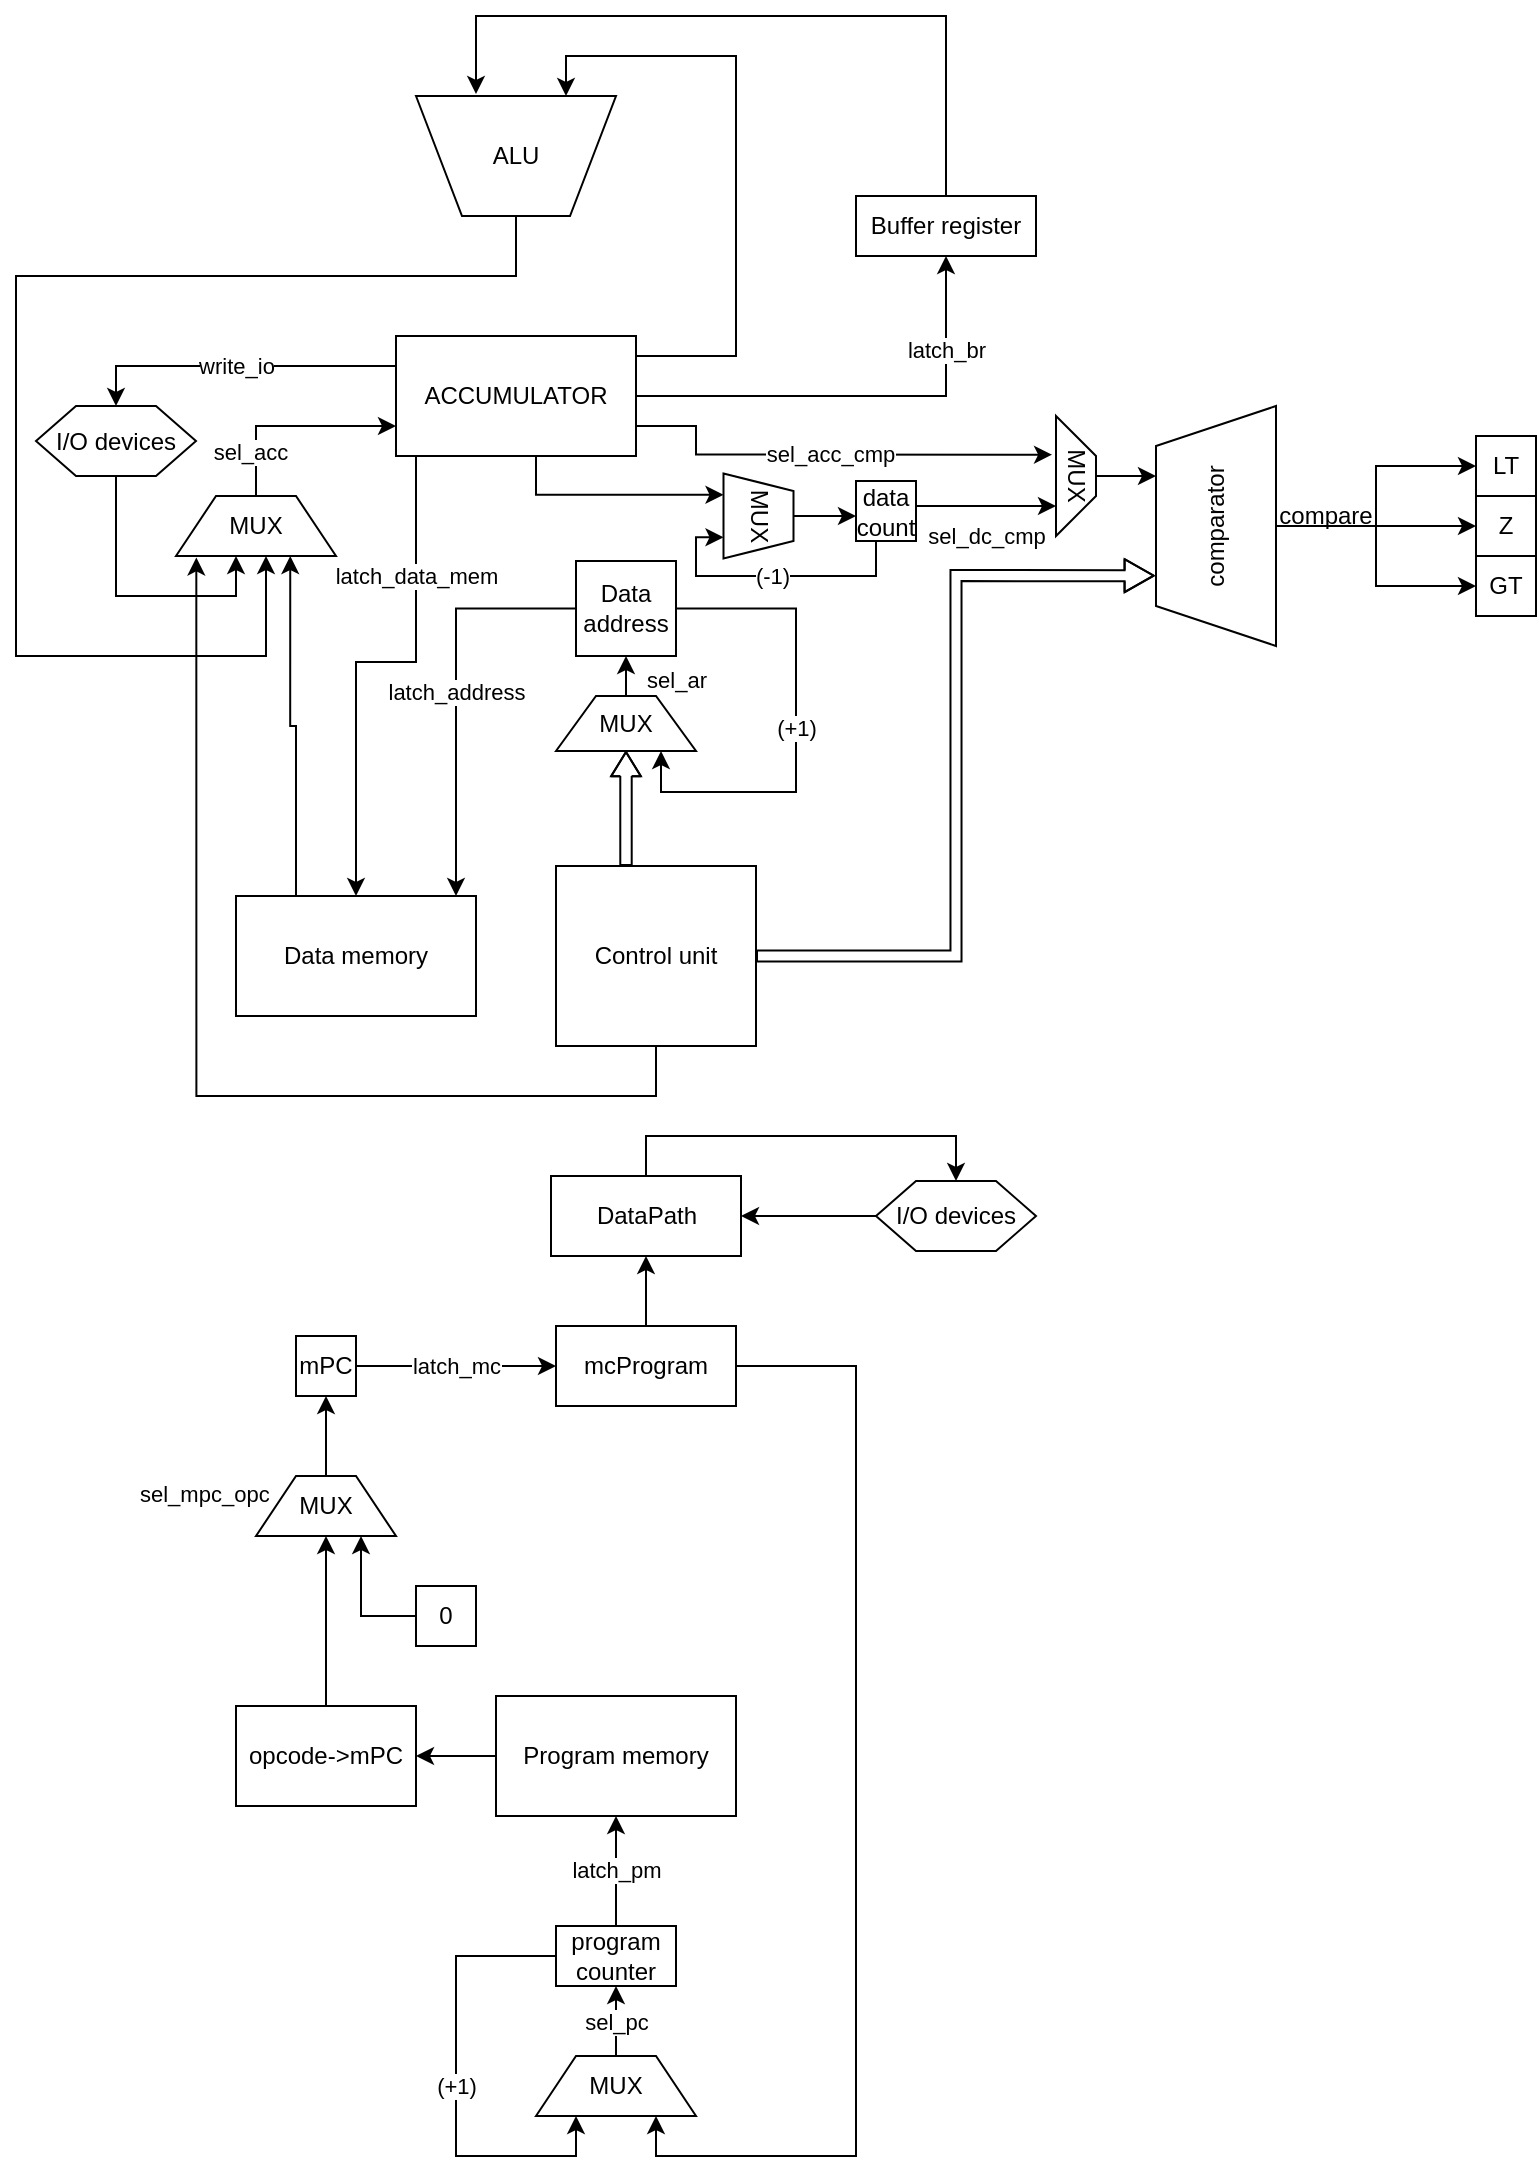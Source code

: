 <mxfile version="24.4.0" type="device">
  <diagram id="C5RBs43oDa-KdzZeNtuy" name="Page-1">
    <mxGraphModel dx="1290" dy="629" grid="1" gridSize="10" guides="1" tooltips="1" connect="1" arrows="1" fold="1" page="1" pageScale="1" pageWidth="827" pageHeight="1169" math="0" shadow="0">
      <root>
        <mxCell id="WIyWlLk6GJQsqaUBKTNV-0" />
        <mxCell id="WIyWlLk6GJQsqaUBKTNV-1" parent="WIyWlLk6GJQsqaUBKTNV-0" />
        <mxCell id="aAbYjHP13J0JzVEMJLcZ-27" style="edgeStyle=orthogonalEdgeStyle;rounded=0;orthogonalLoop=1;jettySize=auto;html=1;exitX=1;exitY=0.5;exitDx=0;exitDy=0;entryX=0.5;entryY=1;entryDx=0;entryDy=0;" parent="WIyWlLk6GJQsqaUBKTNV-1" source="jPLNUifkSh8xmU5bVwgB-3" target="aAbYjHP13J0JzVEMJLcZ-7" edge="1">
          <mxGeometry relative="1" as="geometry">
            <Array as="points">
              <mxPoint x="585" y="320" />
            </Array>
          </mxGeometry>
        </mxCell>
        <mxCell id="rRaSPKyTEnmD2MqR8Tad-0" value="latch_br" style="edgeLabel;html=1;align=center;verticalAlign=middle;resizable=0;points=[];" parent="aAbYjHP13J0JzVEMJLcZ-27" vertex="1" connectable="0">
          <mxGeometry x="0.582" relative="1" as="geometry">
            <mxPoint as="offset" />
          </mxGeometry>
        </mxCell>
        <mxCell id="HS5qw0G04564DpWhPaft-30" value="" style="edgeStyle=orthogonalEdgeStyle;rounded=0;orthogonalLoop=1;jettySize=auto;html=1;entryX=0.75;entryY=0;entryDx=0;entryDy=0;" parent="WIyWlLk6GJQsqaUBKTNV-1" source="jPLNUifkSh8xmU5bVwgB-3" target="jPLNUifkSh8xmU5bVwgB-7" edge="1">
          <mxGeometry relative="1" as="geometry">
            <Array as="points">
              <mxPoint x="480" y="300" />
              <mxPoint x="480" y="150" />
              <mxPoint x="395" y="150" />
            </Array>
          </mxGeometry>
        </mxCell>
        <mxCell id="HS5qw0G04564DpWhPaft-38" value="sel_acc_cmp" style="edgeStyle=orthogonalEdgeStyle;rounded=0;orthogonalLoop=1;jettySize=auto;html=1;exitX=1;exitY=0.75;exitDx=0;exitDy=0;entryX=0.322;entryY=1.099;entryDx=0;entryDy=0;entryPerimeter=0;" parent="WIyWlLk6GJQsqaUBKTNV-1" source="jPLNUifkSh8xmU5bVwgB-3" target="-KSWSgEkuoDvi-AZuqQ9-0" edge="1">
          <mxGeometry relative="1" as="geometry">
            <Array as="points">
              <mxPoint x="460" y="335" />
              <mxPoint x="460" y="349" />
            </Array>
            <mxPoint x="630" y="350" as="targetPoint" />
          </mxGeometry>
        </mxCell>
        <mxCell id="HS5qw0G04564DpWhPaft-60" value="write_io" style="edgeStyle=orthogonalEdgeStyle;rounded=0;orthogonalLoop=1;jettySize=auto;html=1;entryX=0.5;entryY=0;entryDx=0;entryDy=0;" parent="WIyWlLk6GJQsqaUBKTNV-1" source="jPLNUifkSh8xmU5bVwgB-3" target="HS5qw0G04564DpWhPaft-58" edge="1">
          <mxGeometry relative="1" as="geometry">
            <Array as="points">
              <mxPoint x="170" y="305" />
            </Array>
          </mxGeometry>
        </mxCell>
        <mxCell id="rRaSPKyTEnmD2MqR8Tad-9" style="edgeStyle=orthogonalEdgeStyle;rounded=0;orthogonalLoop=1;jettySize=auto;html=1;entryX=0.25;entryY=1;entryDx=0;entryDy=0;" parent="WIyWlLk6GJQsqaUBKTNV-1" source="jPLNUifkSh8xmU5bVwgB-3" target="rRaSPKyTEnmD2MqR8Tad-6" edge="1">
          <mxGeometry relative="1" as="geometry">
            <Array as="points">
              <mxPoint x="380" y="369" />
            </Array>
          </mxGeometry>
        </mxCell>
        <mxCell id="jPLNUifkSh8xmU5bVwgB-3" value="ACCUMULATOR" style="rounded=0;whiteSpace=wrap;html=1;" parent="WIyWlLk6GJQsqaUBKTNV-1" vertex="1">
          <mxGeometry x="310" y="290" width="120" height="60" as="geometry" />
        </mxCell>
        <mxCell id="HS5qw0G04564DpWhPaft-4" value="(+1)" style="edgeStyle=orthogonalEdgeStyle;rounded=0;orthogonalLoop=1;jettySize=auto;html=1;entryX=0.25;entryY=1;entryDx=0;entryDy=0;" parent="WIyWlLk6GJQsqaUBKTNV-1" source="jPLNUifkSh8xmU5bVwgB-4" target="HS5qw0G04564DpWhPaft-2" edge="1">
          <mxGeometry relative="1" as="geometry">
            <Array as="points">
              <mxPoint x="340" y="1100" />
              <mxPoint x="340" y="1200" />
              <mxPoint x="400" y="1200" />
            </Array>
          </mxGeometry>
        </mxCell>
        <mxCell id="HS5qw0G04564DpWhPaft-19" value="latch_pm" style="edgeStyle=orthogonalEdgeStyle;rounded=0;orthogonalLoop=1;jettySize=auto;html=1;entryX=0.5;entryY=1;entryDx=0;entryDy=0;" parent="WIyWlLk6GJQsqaUBKTNV-1" source="jPLNUifkSh8xmU5bVwgB-4" target="jPLNUifkSh8xmU5bVwgB-9" edge="1">
          <mxGeometry x="0.018" relative="1" as="geometry">
            <mxPoint as="offset" />
          </mxGeometry>
        </mxCell>
        <mxCell id="jPLNUifkSh8xmU5bVwgB-4" value="program counter" style="rounded=0;whiteSpace=wrap;html=1;" parent="WIyWlLk6GJQsqaUBKTNV-1" vertex="1">
          <mxGeometry x="390" y="1085" width="60" height="30" as="geometry" />
        </mxCell>
        <mxCell id="HS5qw0G04564DpWhPaft-26" value="" style="edgeStyle=orthogonalEdgeStyle;rounded=0;orthogonalLoop=1;jettySize=auto;html=1;" parent="WIyWlLk6GJQsqaUBKTNV-1" source="jPLNUifkSh8xmU5bVwgB-7" edge="1">
          <mxGeometry x="-0.721" y="-50" relative="1" as="geometry">
            <Array as="points">
              <mxPoint x="370" y="260" />
              <mxPoint x="120" y="260" />
              <mxPoint x="120" y="450" />
              <mxPoint x="245" y="450" />
              <mxPoint x="245" y="400" />
            </Array>
            <mxPoint as="offset" />
            <mxPoint x="245" y="400" as="targetPoint" />
          </mxGeometry>
        </mxCell>
        <mxCell id="jPLNUifkSh8xmU5bVwgB-7" value="ALU" style="verticalLabelPosition=middle;verticalAlign=middle;html=1;shape=trapezoid;perimeter=trapezoidPerimeter;whiteSpace=wrap;size=0.23;arcSize=10;flipV=1;labelPosition=center;align=center;" parent="WIyWlLk6GJQsqaUBKTNV-1" vertex="1">
          <mxGeometry x="320" y="170" width="100" height="60" as="geometry" />
        </mxCell>
        <mxCell id="HS5qw0G04564DpWhPaft-15" value="" style="edgeStyle=orthogonalEdgeStyle;rounded=0;orthogonalLoop=1;jettySize=auto;html=1;entryX=1;entryY=0.5;entryDx=0;entryDy=0;" parent="WIyWlLk6GJQsqaUBKTNV-1" source="jPLNUifkSh8xmU5bVwgB-9" target="HS5qw0G04564DpWhPaft-5" edge="1">
          <mxGeometry y="40" relative="1" as="geometry">
            <mxPoint as="offset" />
          </mxGeometry>
        </mxCell>
        <mxCell id="jPLNUifkSh8xmU5bVwgB-9" value="Program memory" style="rounded=0;whiteSpace=wrap;html=1;" parent="WIyWlLk6GJQsqaUBKTNV-1" vertex="1">
          <mxGeometry x="360" y="970" width="120" height="60" as="geometry" />
        </mxCell>
        <mxCell id="jPLNUifkSh8xmU5bVwgB-10" value="Data memory" style="rounded=0;whiteSpace=wrap;html=1;" parent="WIyWlLk6GJQsqaUBKTNV-1" vertex="1">
          <mxGeometry x="230" y="570" width="120" height="60" as="geometry" />
        </mxCell>
        <mxCell id="pTyuPBiRV0Yk7caGckxd-0" style="edgeStyle=orthogonalEdgeStyle;rounded=0;orthogonalLoop=1;jettySize=auto;html=1;entryX=0.127;entryY=1.024;entryDx=0;entryDy=0;entryPerimeter=0;" parent="WIyWlLk6GJQsqaUBKTNV-1" source="jPLNUifkSh8xmU5bVwgB-12" target="jPLNUifkSh8xmU5bVwgB-13" edge="1">
          <mxGeometry relative="1" as="geometry">
            <Array as="points">
              <mxPoint x="440" y="670" />
              <mxPoint x="210" y="670" />
            </Array>
          </mxGeometry>
        </mxCell>
        <mxCell id="jPLNUifkSh8xmU5bVwgB-12" value="Control unit" style="rounded=0;whiteSpace=wrap;html=1;" parent="WIyWlLk6GJQsqaUBKTNV-1" vertex="1">
          <mxGeometry x="390" y="555" width="100" height="90" as="geometry" />
        </mxCell>
        <mxCell id="aAbYjHP13J0JzVEMJLcZ-21" style="edgeStyle=orthogonalEdgeStyle;rounded=0;orthogonalLoop=1;jettySize=auto;html=1;exitX=0.5;exitY=0;exitDx=0;exitDy=0;entryX=0;entryY=0.75;entryDx=0;entryDy=0;" parent="WIyWlLk6GJQsqaUBKTNV-1" source="jPLNUifkSh8xmU5bVwgB-13" target="jPLNUifkSh8xmU5bVwgB-3" edge="1">
          <mxGeometry relative="1" as="geometry" />
        </mxCell>
        <mxCell id="rRaSPKyTEnmD2MqR8Tad-5" value="sel_acc" style="edgeLabel;html=1;align=center;verticalAlign=middle;resizable=0;points=[];" parent="aAbYjHP13J0JzVEMJLcZ-21" vertex="1" connectable="0">
          <mxGeometry x="-0.572" y="3" relative="1" as="geometry">
            <mxPoint as="offset" />
          </mxGeometry>
        </mxCell>
        <mxCell id="jPLNUifkSh8xmU5bVwgB-13" value="MUX" style="shape=trapezoid;perimeter=trapezoidPerimeter;whiteSpace=wrap;html=1;fixedSize=1;" parent="WIyWlLk6GJQsqaUBKTNV-1" vertex="1">
          <mxGeometry x="200" y="370" width="80" height="30" as="geometry" />
        </mxCell>
        <mxCell id="aAbYjHP13J0JzVEMJLcZ-7" value="Buffer register" style="rounded=0;whiteSpace=wrap;html=1;" parent="WIyWlLk6GJQsqaUBKTNV-1" vertex="1">
          <mxGeometry x="540" y="220" width="90" height="30" as="geometry" />
        </mxCell>
        <mxCell id="HS5qw0G04564DpWhPaft-23" value="latch_address" style="edgeStyle=orthogonalEdgeStyle;rounded=0;orthogonalLoop=1;jettySize=auto;html=1;" parent="WIyWlLk6GJQsqaUBKTNV-1" source="aAbYjHP13J0JzVEMJLcZ-16" target="jPLNUifkSh8xmU5bVwgB-10" edge="1">
          <mxGeometry x="0.002" relative="1" as="geometry">
            <Array as="points">
              <mxPoint x="340" y="426" />
            </Array>
            <mxPoint as="offset" />
          </mxGeometry>
        </mxCell>
        <mxCell id="HS5qw0G04564DpWhPaft-33" value="(+1)" style="edgeStyle=orthogonalEdgeStyle;rounded=0;orthogonalLoop=1;jettySize=auto;html=1;entryX=0.75;entryY=1;entryDx=0;entryDy=0;" parent="WIyWlLk6GJQsqaUBKTNV-1" source="aAbYjHP13J0JzVEMJLcZ-16" target="HS5qw0G04564DpWhPaft-31" edge="1">
          <mxGeometry relative="1" as="geometry">
            <Array as="points">
              <mxPoint x="510" y="426" />
              <mxPoint x="510" y="518" />
              <mxPoint x="442" y="518" />
            </Array>
          </mxGeometry>
        </mxCell>
        <mxCell id="aAbYjHP13J0JzVEMJLcZ-16" value="Data address" style="rounded=0;whiteSpace=wrap;html=1;" parent="WIyWlLk6GJQsqaUBKTNV-1" vertex="1">
          <mxGeometry x="400" y="402.5" width="50" height="47.5" as="geometry" />
        </mxCell>
        <mxCell id="aAbYjHP13J0JzVEMJLcZ-38" value="latch_data_mem" style="edgeStyle=orthogonalEdgeStyle;rounded=0;orthogonalLoop=1;jettySize=auto;html=1;exitX=0.75;exitY=1;exitDx=0;exitDy=0;" parent="WIyWlLk6GJQsqaUBKTNV-1" source="jPLNUifkSh8xmU5bVwgB-3" edge="1">
          <mxGeometry x="-0.152" relative="1" as="geometry">
            <mxPoint x="290" y="570" as="targetPoint" />
            <Array as="points">
              <mxPoint x="320" y="350" />
              <mxPoint x="320" y="453" />
              <mxPoint x="290" y="453" />
              <mxPoint x="290" y="570" />
            </Array>
            <mxPoint as="offset" />
          </mxGeometry>
        </mxCell>
        <mxCell id="HS5qw0G04564DpWhPaft-14" value="sel_pc" style="edgeStyle=orthogonalEdgeStyle;rounded=0;orthogonalLoop=1;jettySize=auto;html=1;entryX=0.5;entryY=1;entryDx=0;entryDy=0;" parent="WIyWlLk6GJQsqaUBKTNV-1" source="HS5qw0G04564DpWhPaft-2" target="jPLNUifkSh8xmU5bVwgB-4" edge="1">
          <mxGeometry relative="1" as="geometry" />
        </mxCell>
        <mxCell id="HS5qw0G04564DpWhPaft-2" value="MUX" style="shape=trapezoid;perimeter=trapezoidPerimeter;whiteSpace=wrap;html=1;fixedSize=1;" parent="WIyWlLk6GJQsqaUBKTNV-1" vertex="1">
          <mxGeometry x="380" y="1150" width="80" height="30" as="geometry" />
        </mxCell>
        <mxCell id="DjKnhNPYXs-yeHxzR9lS-1" value="" style="edgeStyle=orthogonalEdgeStyle;rounded=0;orthogonalLoop=1;jettySize=auto;html=1;entryX=0.5;entryY=1;entryDx=0;entryDy=0;" parent="WIyWlLk6GJQsqaUBKTNV-1" source="HS5qw0G04564DpWhPaft-5" target="DjKnhNPYXs-yeHxzR9lS-0" edge="1">
          <mxGeometry x="-0.176" relative="1" as="geometry">
            <mxPoint as="offset" />
          </mxGeometry>
        </mxCell>
        <mxCell id="HS5qw0G04564DpWhPaft-5" value="opcode-&amp;gt;mPC" style="rounded=0;whiteSpace=wrap;html=1;" parent="WIyWlLk6GJQsqaUBKTNV-1" vertex="1">
          <mxGeometry x="230" y="975" width="90" height="50" as="geometry" />
        </mxCell>
        <mxCell id="HS5qw0G04564DpWhPaft-21" style="edgeStyle=orthogonalEdgeStyle;rounded=0;orthogonalLoop=1;jettySize=auto;html=1;exitX=0.5;exitY=1;exitDx=0;exitDy=0;" parent="WIyWlLk6GJQsqaUBKTNV-1" source="jPLNUifkSh8xmU5bVwgB-12" target="jPLNUifkSh8xmU5bVwgB-12" edge="1">
          <mxGeometry relative="1" as="geometry" />
        </mxCell>
        <mxCell id="HS5qw0G04564DpWhPaft-27" value="" style="edgeStyle=orthogonalEdgeStyle;rounded=0;orthogonalLoop=1;jettySize=auto;html=1;" parent="WIyWlLk6GJQsqaUBKTNV-1" source="aAbYjHP13J0JzVEMJLcZ-7" edge="1">
          <mxGeometry relative="1" as="geometry">
            <mxPoint x="350" y="169" as="targetPoint" />
            <Array as="points">
              <mxPoint x="585" y="130" />
              <mxPoint x="350" y="130" />
            </Array>
            <mxPoint as="offset" />
          </mxGeometry>
        </mxCell>
        <mxCell id="HS5qw0G04564DpWhPaft-29" style="edgeStyle=orthogonalEdgeStyle;rounded=0;orthogonalLoop=1;jettySize=auto;html=1;exitX=0.25;exitY=0;exitDx=0;exitDy=0;entryX=0.714;entryY=1;entryDx=0;entryDy=0;entryPerimeter=0;" parent="WIyWlLk6GJQsqaUBKTNV-1" source="jPLNUifkSh8xmU5bVwgB-10" target="jPLNUifkSh8xmU5bVwgB-13" edge="1">
          <mxGeometry relative="1" as="geometry" />
        </mxCell>
        <mxCell id="HS5qw0G04564DpWhPaft-32" value="" style="edgeStyle=orthogonalEdgeStyle;rounded=0;orthogonalLoop=1;jettySize=auto;html=1;entryX=0.5;entryY=1;entryDx=0;entryDy=0;shape=flexArrow;endWidth=8.163;endSize=3.714;width=5.714;" parent="WIyWlLk6GJQsqaUBKTNV-1" source="jPLNUifkSh8xmU5bVwgB-12" target="HS5qw0G04564DpWhPaft-31" edge="1">
          <mxGeometry relative="1" as="geometry">
            <mxPoint x="425" y="555" as="sourcePoint" />
            <mxPoint x="425" y="450" as="targetPoint" />
            <Array as="points">
              <mxPoint x="425" y="510" />
            </Array>
          </mxGeometry>
        </mxCell>
        <mxCell id="HS5qw0G04564DpWhPaft-67" style="edgeStyle=orthogonalEdgeStyle;rounded=0;orthogonalLoop=1;jettySize=auto;html=1;exitX=0.5;exitY=0;exitDx=0;exitDy=0;entryX=0.5;entryY=1;entryDx=0;entryDy=0;" parent="WIyWlLk6GJQsqaUBKTNV-1" source="HS5qw0G04564DpWhPaft-31" target="aAbYjHP13J0JzVEMJLcZ-16" edge="1">
          <mxGeometry relative="1" as="geometry" />
        </mxCell>
        <mxCell id="rRaSPKyTEnmD2MqR8Tad-4" value="sel_ar" style="edgeLabel;html=1;align=center;verticalAlign=middle;resizable=0;points=[];" parent="HS5qw0G04564DpWhPaft-67" vertex="1" connectable="0">
          <mxGeometry x="-0.16" y="3" relative="1" as="geometry">
            <mxPoint x="28" as="offset" />
          </mxGeometry>
        </mxCell>
        <mxCell id="HS5qw0G04564DpWhPaft-31" value="MUX" style="shape=trapezoid;perimeter=trapezoidPerimeter;whiteSpace=wrap;html=1;fixedSize=1;" parent="WIyWlLk6GJQsqaUBKTNV-1" vertex="1">
          <mxGeometry x="390" y="470" width="70" height="27.5" as="geometry" />
        </mxCell>
        <mxCell id="HS5qw0G04564DpWhPaft-36" value="" style="edgeStyle=orthogonalEdgeStyle;rounded=0;orthogonalLoop=1;jettySize=auto;html=1;entryX=0.293;entryY=-0.011;entryDx=0;entryDy=0;entryPerimeter=0;shape=flexArrow;width=5.517;endSize=4.517;endWidth=9.988;" parent="WIyWlLk6GJQsqaUBKTNV-1" source="jPLNUifkSh8xmU5bVwgB-12" target="HS5qw0G04564DpWhPaft-37" edge="1">
          <mxGeometry x="-0.213" relative="1" as="geometry">
            <mxPoint x="580.0" y="414.8" as="targetPoint" />
            <mxPoint as="offset" />
          </mxGeometry>
        </mxCell>
        <mxCell id="HS5qw0G04564DpWhPaft-50" style="edgeStyle=orthogonalEdgeStyle;rounded=0;orthogonalLoop=1;jettySize=auto;html=1;entryX=0;entryY=0.5;entryDx=0;entryDy=0;" parent="WIyWlLk6GJQsqaUBKTNV-1" source="HS5qw0G04564DpWhPaft-37" target="HS5qw0G04564DpWhPaft-45" edge="1">
          <mxGeometry relative="1" as="geometry">
            <Array as="points" />
          </mxGeometry>
        </mxCell>
        <mxCell id="HS5qw0G04564DpWhPaft-51" style="edgeStyle=orthogonalEdgeStyle;rounded=0;orthogonalLoop=1;jettySize=auto;html=1;entryX=0;entryY=0.5;entryDx=0;entryDy=0;" parent="WIyWlLk6GJQsqaUBKTNV-1" source="HS5qw0G04564DpWhPaft-37" target="HS5qw0G04564DpWhPaft-43" edge="1">
          <mxGeometry relative="1" as="geometry" />
        </mxCell>
        <mxCell id="HS5qw0G04564DpWhPaft-52" style="edgeStyle=orthogonalEdgeStyle;rounded=0;orthogonalLoop=1;jettySize=auto;html=1;entryX=0;entryY=0.5;entryDx=0;entryDy=0;" parent="WIyWlLk6GJQsqaUBKTNV-1" source="HS5qw0G04564DpWhPaft-37" target="HS5qw0G04564DpWhPaft-44" edge="1">
          <mxGeometry relative="1" as="geometry">
            <Array as="points" />
          </mxGeometry>
        </mxCell>
        <mxCell id="HS5qw0G04564DpWhPaft-37" value="comparator" style="shape=trapezoid;perimeter=trapezoidPerimeter;whiteSpace=wrap;html=1;fixedSize=1;rotation=-90;" parent="WIyWlLk6GJQsqaUBKTNV-1" vertex="1">
          <mxGeometry x="660" y="355" width="120" height="60" as="geometry" />
        </mxCell>
        <mxCell id="HS5qw0G04564DpWhPaft-43" value="Z" style="whiteSpace=wrap;html=1;aspect=fixed;" parent="WIyWlLk6GJQsqaUBKTNV-1" vertex="1">
          <mxGeometry x="850" y="370" width="30" height="30" as="geometry" />
        </mxCell>
        <mxCell id="HS5qw0G04564DpWhPaft-44" value="GT" style="whiteSpace=wrap;html=1;aspect=fixed;" parent="WIyWlLk6GJQsqaUBKTNV-1" vertex="1">
          <mxGeometry x="850" y="400" width="30" height="30" as="geometry" />
        </mxCell>
        <mxCell id="HS5qw0G04564DpWhPaft-45" value="LT" style="whiteSpace=wrap;html=1;aspect=fixed;" parent="WIyWlLk6GJQsqaUBKTNV-1" vertex="1">
          <mxGeometry x="850" y="340" width="30" height="30" as="geometry" />
        </mxCell>
        <mxCell id="HS5qw0G04564DpWhPaft-53" value="compare" style="text;html=1;align=center;verticalAlign=middle;whiteSpace=wrap;rounded=0;" parent="WIyWlLk6GJQsqaUBKTNV-1" vertex="1">
          <mxGeometry x="750" y="365" width="50" height="30" as="geometry" />
        </mxCell>
        <mxCell id="HS5qw0G04564DpWhPaft-59" style="edgeStyle=orthogonalEdgeStyle;rounded=0;orthogonalLoop=1;jettySize=auto;html=1;" parent="WIyWlLk6GJQsqaUBKTNV-1" source="HS5qw0G04564DpWhPaft-58" edge="1">
          <mxGeometry relative="1" as="geometry">
            <mxPoint x="230" y="400" as="targetPoint" />
            <Array as="points">
              <mxPoint x="170" y="420" />
              <mxPoint x="230" y="420" />
              <mxPoint x="230" y="400" />
            </Array>
          </mxGeometry>
        </mxCell>
        <mxCell id="HS5qw0G04564DpWhPaft-58" value="I/O devices" style="shape=hexagon;perimeter=hexagonPerimeter2;whiteSpace=wrap;html=1;fixedSize=1;" parent="WIyWlLk6GJQsqaUBKTNV-1" vertex="1">
          <mxGeometry x="130" y="325" width="80" height="35" as="geometry" />
        </mxCell>
        <mxCell id="-KSWSgEkuoDvi-AZuqQ9-7" style="edgeStyle=orthogonalEdgeStyle;rounded=0;orthogonalLoop=1;jettySize=auto;html=1;" parent="WIyWlLk6GJQsqaUBKTNV-1" source="-KSWSgEkuoDvi-AZuqQ9-0" edge="1">
          <mxGeometry relative="1" as="geometry">
            <mxPoint x="690" y="360" as="targetPoint" />
            <Array as="points">
              <mxPoint x="690" y="360" />
            </Array>
          </mxGeometry>
        </mxCell>
        <mxCell id="-KSWSgEkuoDvi-AZuqQ9-0" value="MUX" style="shape=trapezoid;perimeter=trapezoidPerimeter;whiteSpace=wrap;html=1;fixedSize=1;rotation=90;" parent="WIyWlLk6GJQsqaUBKTNV-1" vertex="1">
          <mxGeometry x="620" y="350" width="60" height="20" as="geometry" />
        </mxCell>
        <mxCell id="-KSWSgEkuoDvi-AZuqQ9-5" value="sel_dc_cmp" style="edgeStyle=orthogonalEdgeStyle;rounded=0;orthogonalLoop=1;jettySize=auto;html=1;" parent="WIyWlLk6GJQsqaUBKTNV-1" source="-KSWSgEkuoDvi-AZuqQ9-4" edge="1">
          <mxGeometry x="-0.0" y="-15" relative="1" as="geometry">
            <mxPoint x="640" y="375" as="targetPoint" />
            <Array as="points">
              <mxPoint x="640" y="375" />
            </Array>
            <mxPoint as="offset" />
          </mxGeometry>
        </mxCell>
        <mxCell id="rRaSPKyTEnmD2MqR8Tad-8" value="(-1)" style="edgeStyle=orthogonalEdgeStyle;rounded=0;orthogonalLoop=1;jettySize=auto;html=1;entryX=0.75;entryY=1;entryDx=0;entryDy=0;" parent="WIyWlLk6GJQsqaUBKTNV-1" source="-KSWSgEkuoDvi-AZuqQ9-4" target="rRaSPKyTEnmD2MqR8Tad-6" edge="1">
          <mxGeometry x="-0.005" relative="1" as="geometry">
            <Array as="points">
              <mxPoint x="550" y="410" />
              <mxPoint x="460" y="410" />
              <mxPoint x="460" y="391" />
            </Array>
            <mxPoint as="offset" />
          </mxGeometry>
        </mxCell>
        <mxCell id="-KSWSgEkuoDvi-AZuqQ9-4" value="data&lt;div&gt;count&lt;/div&gt;" style="whiteSpace=wrap;html=1;aspect=fixed;" parent="WIyWlLk6GJQsqaUBKTNV-1" vertex="1">
          <mxGeometry x="540" y="362.5" width="30" height="30" as="geometry" />
        </mxCell>
        <mxCell id="DjKnhNPYXs-yeHxzR9lS-5" style="edgeStyle=orthogonalEdgeStyle;rounded=0;orthogonalLoop=1;jettySize=auto;html=1;entryX=0.5;entryY=1;entryDx=0;entryDy=0;" parent="WIyWlLk6GJQsqaUBKTNV-1" source="DjKnhNPYXs-yeHxzR9lS-0" target="DjKnhNPYXs-yeHxzR9lS-4" edge="1">
          <mxGeometry relative="1" as="geometry" />
        </mxCell>
        <mxCell id="DjKnhNPYXs-yeHxzR9lS-0" value="MUX" style="shape=trapezoid;perimeter=trapezoidPerimeter;whiteSpace=wrap;html=1;fixedSize=1;" parent="WIyWlLk6GJQsqaUBKTNV-1" vertex="1">
          <mxGeometry x="240" y="860" width="70" height="30" as="geometry" />
        </mxCell>
        <mxCell id="DjKnhNPYXs-yeHxzR9lS-6" value="" style="edgeStyle=orthogonalEdgeStyle;rounded=0;orthogonalLoop=1;jettySize=auto;html=1;exitX=0;exitY=0.5;exitDx=0;exitDy=0;entryX=0.75;entryY=1;entryDx=0;entryDy=0;" parent="WIyWlLk6GJQsqaUBKTNV-1" source="DjKnhNPYXs-yeHxzR9lS-2" target="DjKnhNPYXs-yeHxzR9lS-0" edge="1">
          <mxGeometry x="0.305" y="-8" relative="1" as="geometry">
            <Array as="points">
              <mxPoint x="310" y="930" />
              <mxPoint x="293" y="930" />
            </Array>
            <mxPoint as="offset" />
          </mxGeometry>
        </mxCell>
        <mxCell id="DjKnhNPYXs-yeHxzR9lS-2" value="0" style="whiteSpace=wrap;html=1;aspect=fixed;" parent="WIyWlLk6GJQsqaUBKTNV-1" vertex="1">
          <mxGeometry x="320" y="915" width="30" height="30" as="geometry" />
        </mxCell>
        <mxCell id="DjKnhNPYXs-yeHxzR9lS-9" value="latch_mc" style="edgeStyle=orthogonalEdgeStyle;rounded=0;orthogonalLoop=1;jettySize=auto;html=1;entryX=0;entryY=0.5;entryDx=0;entryDy=0;" parent="WIyWlLk6GJQsqaUBKTNV-1" source="DjKnhNPYXs-yeHxzR9lS-4" target="DjKnhNPYXs-yeHxzR9lS-8" edge="1">
          <mxGeometry relative="1" as="geometry" />
        </mxCell>
        <mxCell id="DjKnhNPYXs-yeHxzR9lS-4" value="mPC" style="whiteSpace=wrap;html=1;aspect=fixed;" parent="WIyWlLk6GJQsqaUBKTNV-1" vertex="1">
          <mxGeometry x="260" y="790" width="30" height="30" as="geometry" />
        </mxCell>
        <mxCell id="DjKnhNPYXs-yeHxzR9lS-10" value="" style="edgeStyle=orthogonalEdgeStyle;rounded=0;orthogonalLoop=1;jettySize=auto;html=1;entryX=0.75;entryY=1;entryDx=0;entryDy=0;" parent="WIyWlLk6GJQsqaUBKTNV-1" source="DjKnhNPYXs-yeHxzR9lS-8" target="HS5qw0G04564DpWhPaft-2" edge="1">
          <mxGeometry x="-0.113" relative="1" as="geometry">
            <Array as="points">
              <mxPoint x="540" y="805" />
              <mxPoint x="540" y="1200" />
              <mxPoint x="440" y="1200" />
            </Array>
            <mxPoint as="offset" />
          </mxGeometry>
        </mxCell>
        <mxCell id="DjKnhNPYXs-yeHxzR9lS-11" style="edgeStyle=orthogonalEdgeStyle;rounded=0;orthogonalLoop=1;jettySize=auto;html=1;" parent="WIyWlLk6GJQsqaUBKTNV-1" source="DjKnhNPYXs-yeHxzR9lS-8" target="DjKnhNPYXs-yeHxzR9lS-12" edge="1">
          <mxGeometry relative="1" as="geometry">
            <mxPoint x="435" y="750" as="targetPoint" />
          </mxGeometry>
        </mxCell>
        <mxCell id="DjKnhNPYXs-yeHxzR9lS-8" value="mcProgram" style="rounded=0;whiteSpace=wrap;html=1;" parent="WIyWlLk6GJQsqaUBKTNV-1" vertex="1">
          <mxGeometry x="390" y="785" width="90" height="40" as="geometry" />
        </mxCell>
        <mxCell id="DjKnhNPYXs-yeHxzR9lS-16" style="edgeStyle=orthogonalEdgeStyle;rounded=0;orthogonalLoop=1;jettySize=auto;html=1;entryX=0.5;entryY=0;entryDx=0;entryDy=0;" parent="WIyWlLk6GJQsqaUBKTNV-1" source="DjKnhNPYXs-yeHxzR9lS-12" target="DjKnhNPYXs-yeHxzR9lS-13" edge="1">
          <mxGeometry relative="1" as="geometry">
            <Array as="points">
              <mxPoint x="435" y="690" />
              <mxPoint x="590" y="690" />
            </Array>
          </mxGeometry>
        </mxCell>
        <mxCell id="DjKnhNPYXs-yeHxzR9lS-12" value="DataPath" style="rounded=0;whiteSpace=wrap;html=1;" parent="WIyWlLk6GJQsqaUBKTNV-1" vertex="1">
          <mxGeometry x="387.5" y="710" width="95" height="40" as="geometry" />
        </mxCell>
        <mxCell id="DjKnhNPYXs-yeHxzR9lS-15" style="edgeStyle=orthogonalEdgeStyle;rounded=0;orthogonalLoop=1;jettySize=auto;html=1;entryX=1;entryY=0.5;entryDx=0;entryDy=0;" parent="WIyWlLk6GJQsqaUBKTNV-1" source="DjKnhNPYXs-yeHxzR9lS-13" target="DjKnhNPYXs-yeHxzR9lS-12" edge="1">
          <mxGeometry relative="1" as="geometry" />
        </mxCell>
        <mxCell id="DjKnhNPYXs-yeHxzR9lS-13" value="I/O devices" style="shape=hexagon;perimeter=hexagonPerimeter2;whiteSpace=wrap;html=1;fixedSize=1;" parent="WIyWlLk6GJQsqaUBKTNV-1" vertex="1">
          <mxGeometry x="550" y="712.5" width="80" height="35" as="geometry" />
        </mxCell>
        <mxCell id="rRaSPKyTEnmD2MqR8Tad-10" style="edgeStyle=orthogonalEdgeStyle;rounded=0;orthogonalLoop=1;jettySize=auto;html=1;" parent="WIyWlLk6GJQsqaUBKTNV-1" source="rRaSPKyTEnmD2MqR8Tad-6" edge="1">
          <mxGeometry relative="1" as="geometry">
            <mxPoint x="540" y="380" as="targetPoint" />
            <Array as="points">
              <mxPoint x="540" y="380" />
            </Array>
          </mxGeometry>
        </mxCell>
        <mxCell id="rRaSPKyTEnmD2MqR8Tad-6" value="MUX" style="shape=trapezoid;perimeter=trapezoidPerimeter;whiteSpace=wrap;html=1;fixedSize=1;rotation=90;size=8.75;" parent="WIyWlLk6GJQsqaUBKTNV-1" vertex="1">
          <mxGeometry x="470" y="362.5" width="42.5" height="35" as="geometry" />
        </mxCell>
        <mxCell id="hHq11YF8ZXUvRfgN6_MD-0" value="&lt;span style=&quot;color: rgb(0, 0, 0); font-family: Helvetica; font-size: 11px; font-style: normal; font-variant-ligatures: normal; font-variant-caps: normal; font-weight: 400; letter-spacing: normal; orphans: 2; text-align: center; text-indent: 0px; text-transform: none; widows: 2; word-spacing: 0px; -webkit-text-stroke-width: 0px; white-space: nowrap; background-color: rgb(255, 255, 255); text-decoration-thickness: initial; text-decoration-style: initial; text-decoration-color: initial; display: inline !important; float: none;&quot;&gt;sel_mpc_opc&lt;/span&gt;" style="text;whiteSpace=wrap;html=1;" vertex="1" parent="WIyWlLk6GJQsqaUBKTNV-1">
          <mxGeometry x="180" y="855" width="100" height="40" as="geometry" />
        </mxCell>
      </root>
    </mxGraphModel>
  </diagram>
</mxfile>
